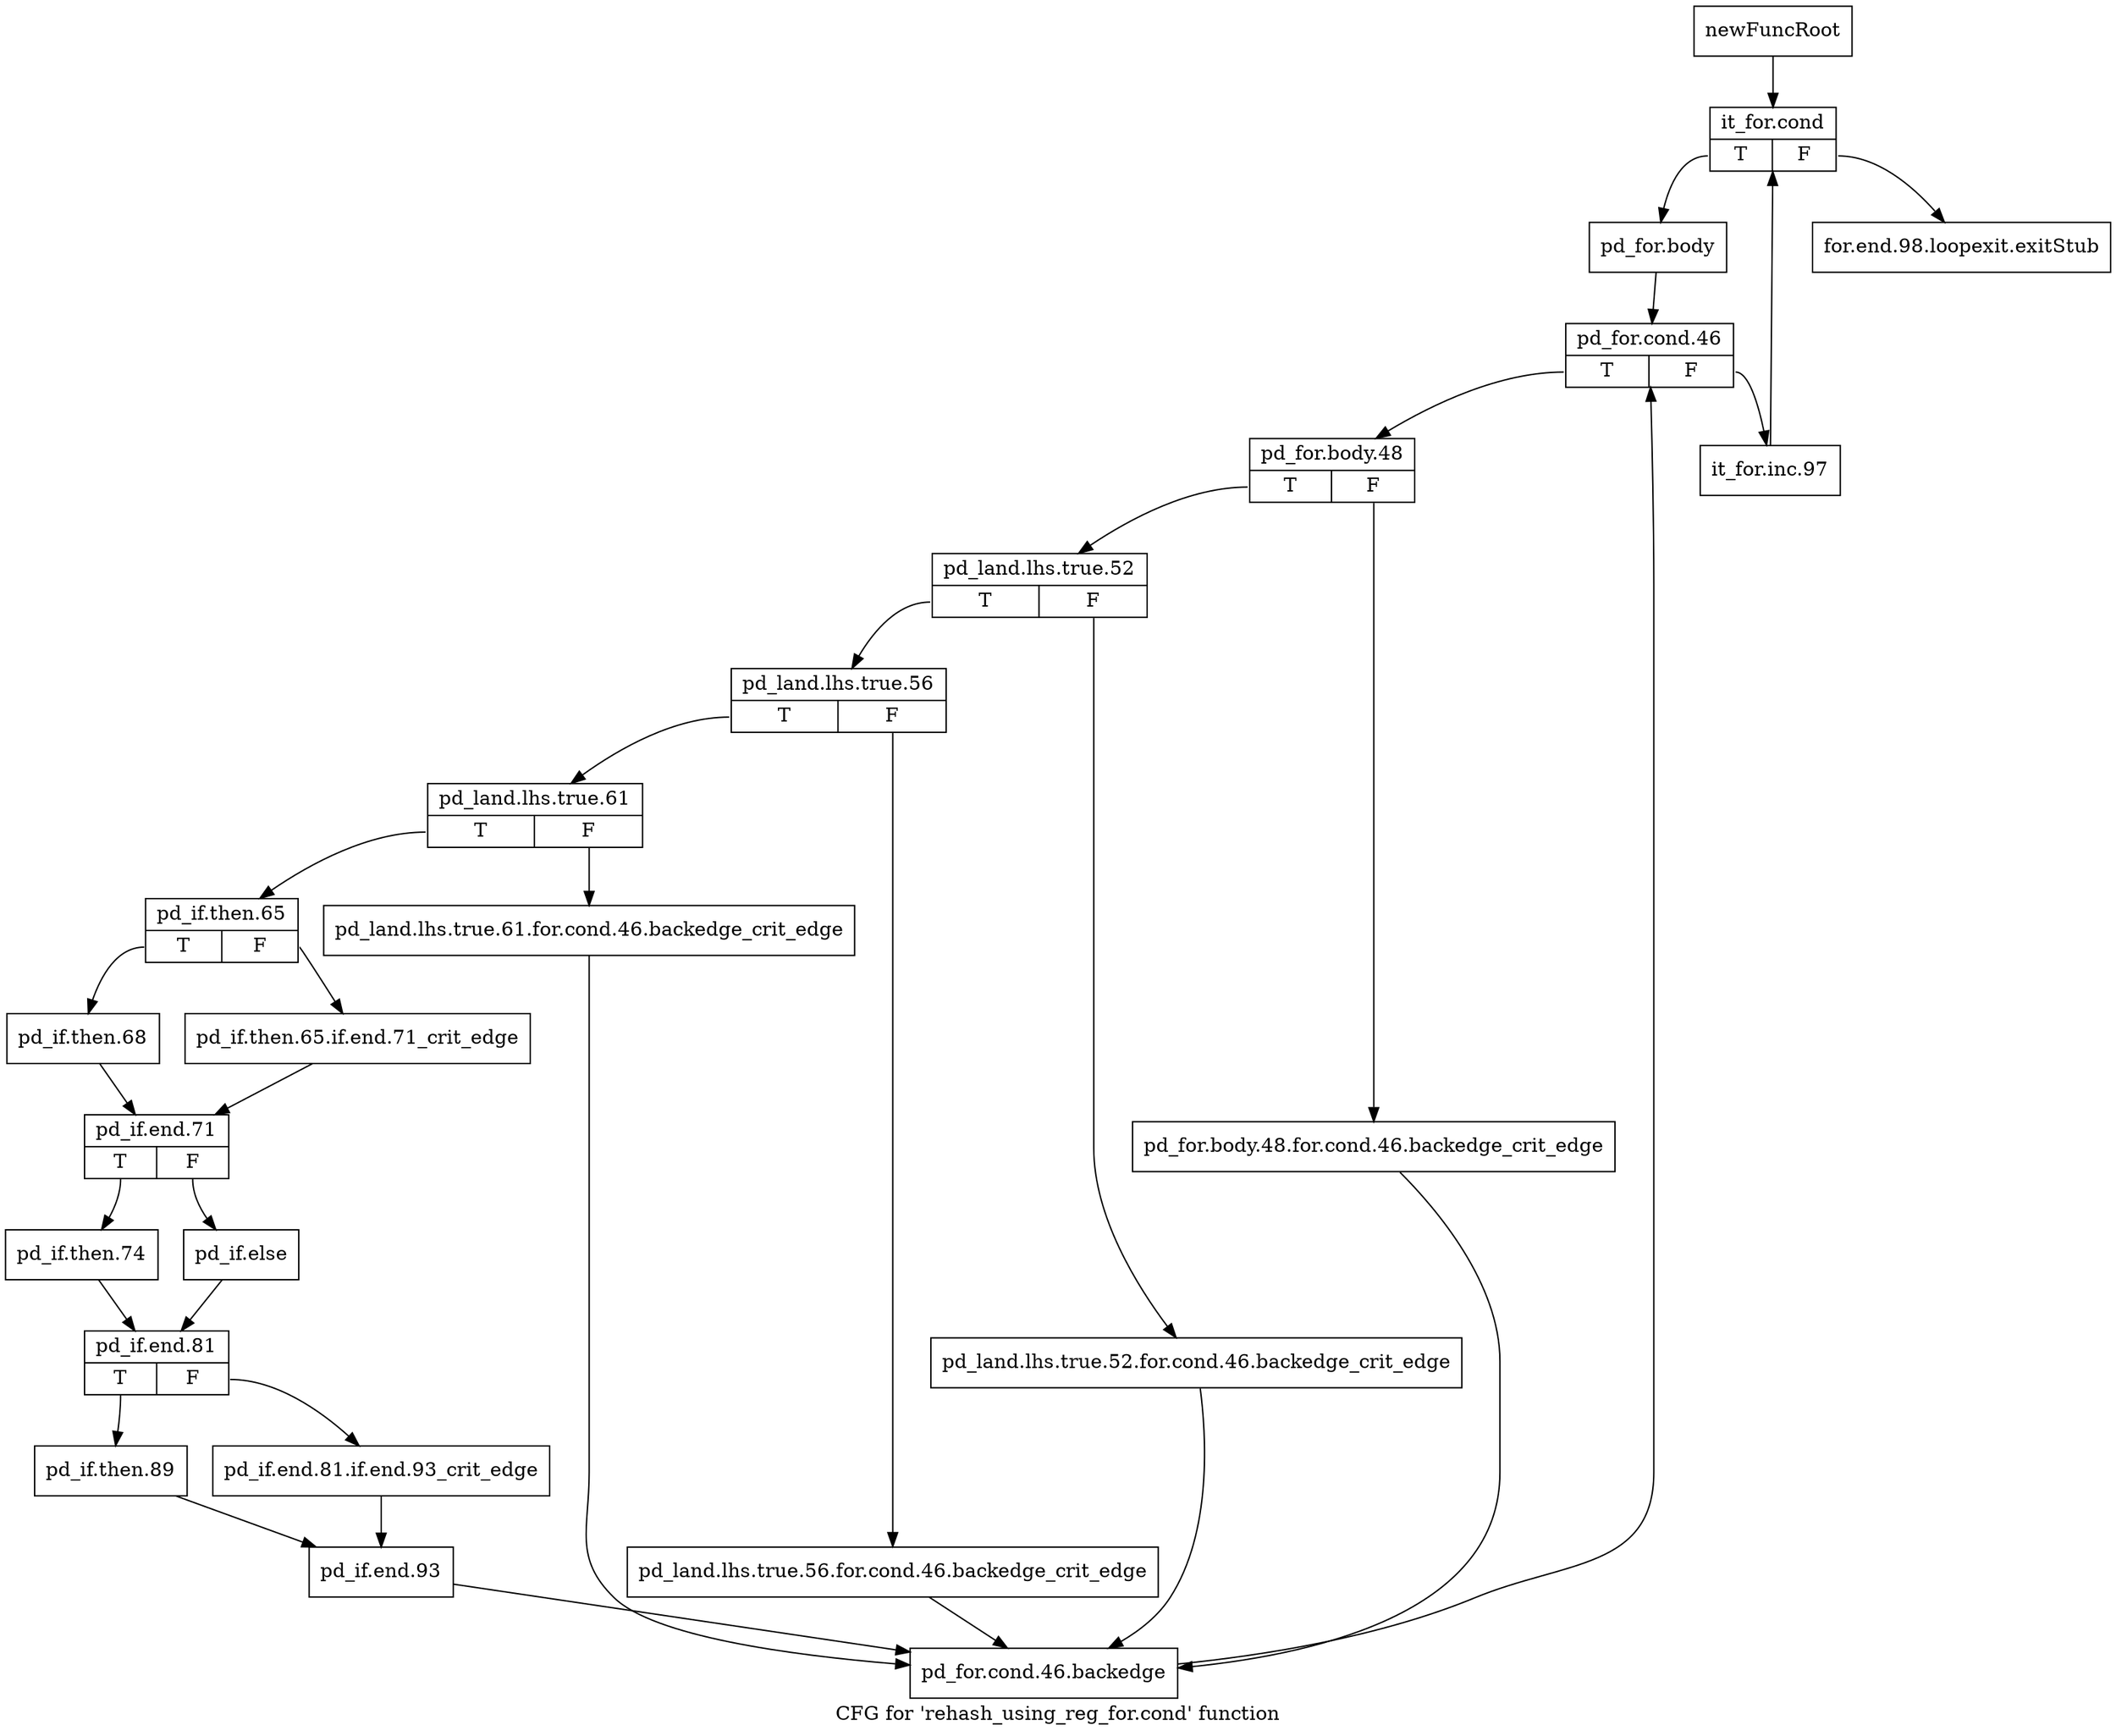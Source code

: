 digraph "CFG for 'rehash_using_reg_for.cond' function" {
	label="CFG for 'rehash_using_reg_for.cond' function";

	Node0xa947330 [shape=record,label="{newFuncRoot}"];
	Node0xa947330 -> Node0xa9a42a0;
	Node0xa9a3e00 [shape=record,label="{for.end.98.loopexit.exitStub}"];
	Node0xa9a42a0 [shape=record,label="{it_for.cond|{<s0>T|<s1>F}}"];
	Node0xa9a42a0:s0 -> Node0xa9a42f0;
	Node0xa9a42a0:s1 -> Node0xa9a3e00;
	Node0xa9a42f0 [shape=record,label="{pd_for.body}"];
	Node0xa9a42f0 -> Node0xa9a4340;
	Node0xa9a4340 [shape=record,label="{pd_for.cond.46|{<s0>T|<s1>F}}"];
	Node0xa9a4340:s0 -> Node0xa9a43e0;
	Node0xa9a4340:s1 -> Node0xa9a4390;
	Node0xa9a4390 [shape=record,label="{it_for.inc.97}"];
	Node0xa9a4390 -> Node0xa9a42a0;
	Node0xa9a43e0 [shape=record,label="{pd_for.body.48|{<s0>T|<s1>F}}"];
	Node0xa9a43e0:s0 -> Node0xa9a4480;
	Node0xa9a43e0:s1 -> Node0xa9a4430;
	Node0xa9a4430 [shape=record,label="{pd_for.body.48.for.cond.46.backedge_crit_edge}"];
	Node0xa9a4430 -> Node0xa9a4980;
	Node0xa9a4480 [shape=record,label="{pd_land.lhs.true.52|{<s0>T|<s1>F}}"];
	Node0xa9a4480:s0 -> Node0xa9a4520;
	Node0xa9a4480:s1 -> Node0xa9a44d0;
	Node0xa9a44d0 [shape=record,label="{pd_land.lhs.true.52.for.cond.46.backedge_crit_edge}"];
	Node0xa9a44d0 -> Node0xa9a4980;
	Node0xa9a4520 [shape=record,label="{pd_land.lhs.true.56|{<s0>T|<s1>F}}"];
	Node0xa9a4520:s0 -> Node0xa9a45c0;
	Node0xa9a4520:s1 -> Node0xa9a4570;
	Node0xa9a4570 [shape=record,label="{pd_land.lhs.true.56.for.cond.46.backedge_crit_edge}"];
	Node0xa9a4570 -> Node0xa9a4980;
	Node0xa9a45c0 [shape=record,label="{pd_land.lhs.true.61|{<s0>T|<s1>F}}"];
	Node0xa9a45c0:s0 -> Node0xa9a4660;
	Node0xa9a45c0:s1 -> Node0xa9a4610;
	Node0xa9a4610 [shape=record,label="{pd_land.lhs.true.61.for.cond.46.backedge_crit_edge}"];
	Node0xa9a4610 -> Node0xa9a4980;
	Node0xa9a4660 [shape=record,label="{pd_if.then.65|{<s0>T|<s1>F}}"];
	Node0xa9a4660:s0 -> Node0xa9a4700;
	Node0xa9a4660:s1 -> Node0xa9a46b0;
	Node0xa9a46b0 [shape=record,label="{pd_if.then.65.if.end.71_crit_edge}"];
	Node0xa9a46b0 -> Node0xa9a4750;
	Node0xa9a4700 [shape=record,label="{pd_if.then.68}"];
	Node0xa9a4700 -> Node0xa9a4750;
	Node0xa9a4750 [shape=record,label="{pd_if.end.71|{<s0>T|<s1>F}}"];
	Node0xa9a4750:s0 -> Node0xa9a47f0;
	Node0xa9a4750:s1 -> Node0xa9a47a0;
	Node0xa9a47a0 [shape=record,label="{pd_if.else}"];
	Node0xa9a47a0 -> Node0xa9a4840;
	Node0xa9a47f0 [shape=record,label="{pd_if.then.74}"];
	Node0xa9a47f0 -> Node0xa9a4840;
	Node0xa9a4840 [shape=record,label="{pd_if.end.81|{<s0>T|<s1>F}}"];
	Node0xa9a4840:s0 -> Node0xa9a48e0;
	Node0xa9a4840:s1 -> Node0xa9a4890;
	Node0xa9a4890 [shape=record,label="{pd_if.end.81.if.end.93_crit_edge}"];
	Node0xa9a4890 -> Node0xa9a4930;
	Node0xa9a48e0 [shape=record,label="{pd_if.then.89}"];
	Node0xa9a48e0 -> Node0xa9a4930;
	Node0xa9a4930 [shape=record,label="{pd_if.end.93}"];
	Node0xa9a4930 -> Node0xa9a4980;
	Node0xa9a4980 [shape=record,label="{pd_for.cond.46.backedge}"];
	Node0xa9a4980 -> Node0xa9a4340;
}
